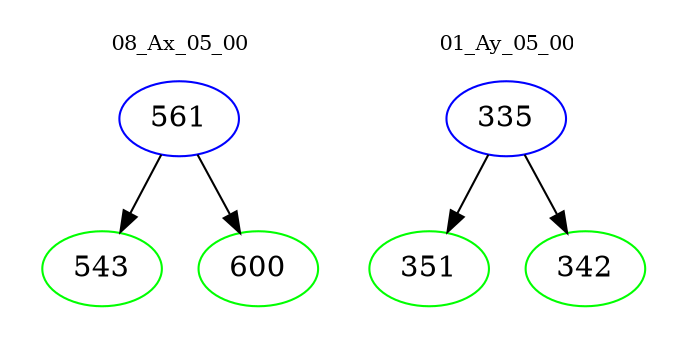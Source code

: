 digraph{
subgraph cluster_0 {
color = white
label = "08_Ax_05_00";
fontsize=10;
T0_561 [label="561", color="blue"]
T0_561 -> T0_543 [color="black"]
T0_543 [label="543", color="green"]
T0_561 -> T0_600 [color="black"]
T0_600 [label="600", color="green"]
}
subgraph cluster_1 {
color = white
label = "01_Ay_05_00";
fontsize=10;
T1_335 [label="335", color="blue"]
T1_335 -> T1_351 [color="black"]
T1_351 [label="351", color="green"]
T1_335 -> T1_342 [color="black"]
T1_342 [label="342", color="green"]
}
}
